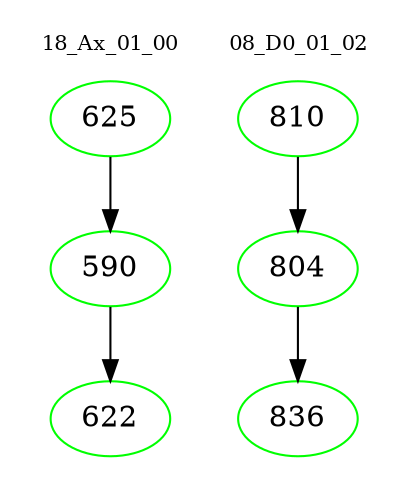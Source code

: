 digraph{
subgraph cluster_0 {
color = white
label = "18_Ax_01_00";
fontsize=10;
T0_625 [label="625", color="green"]
T0_625 -> T0_590 [color="black"]
T0_590 [label="590", color="green"]
T0_590 -> T0_622 [color="black"]
T0_622 [label="622", color="green"]
}
subgraph cluster_1 {
color = white
label = "08_D0_01_02";
fontsize=10;
T1_810 [label="810", color="green"]
T1_810 -> T1_804 [color="black"]
T1_804 [label="804", color="green"]
T1_804 -> T1_836 [color="black"]
T1_836 [label="836", color="green"]
}
}

